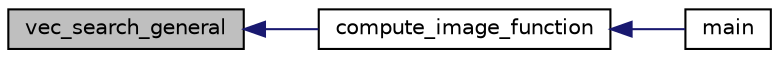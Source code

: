 digraph "vec_search_general"
{
  edge [fontname="Helvetica",fontsize="10",labelfontname="Helvetica",labelfontsize="10"];
  node [fontname="Helvetica",fontsize="10",shape=record];
  rankdir="LR";
  Node8805 [label="vec_search_general",height=0.2,width=0.4,color="black", fillcolor="grey75", style="filled", fontcolor="black"];
  Node8805 -> Node8806 [dir="back",color="midnightblue",fontsize="10",style="solid",fontname="Helvetica"];
  Node8806 [label="compute_image_function",height=0.2,width=0.4,color="black", fillcolor="white", style="filled",URL="$dc/d77/pentomino__5x5_8_c.html#aaefa22897e89567d877f6b1316586a5a"];
  Node8806 -> Node8807 [dir="back",color="midnightblue",fontsize="10",style="solid",fontname="Helvetica"];
  Node8807 [label="main",height=0.2,width=0.4,color="black", fillcolor="white", style="filled",URL="$dc/d77/pentomino__5x5_8_c.html#a840291bc02cba5474a4cb46a9b9566fe"];
}
